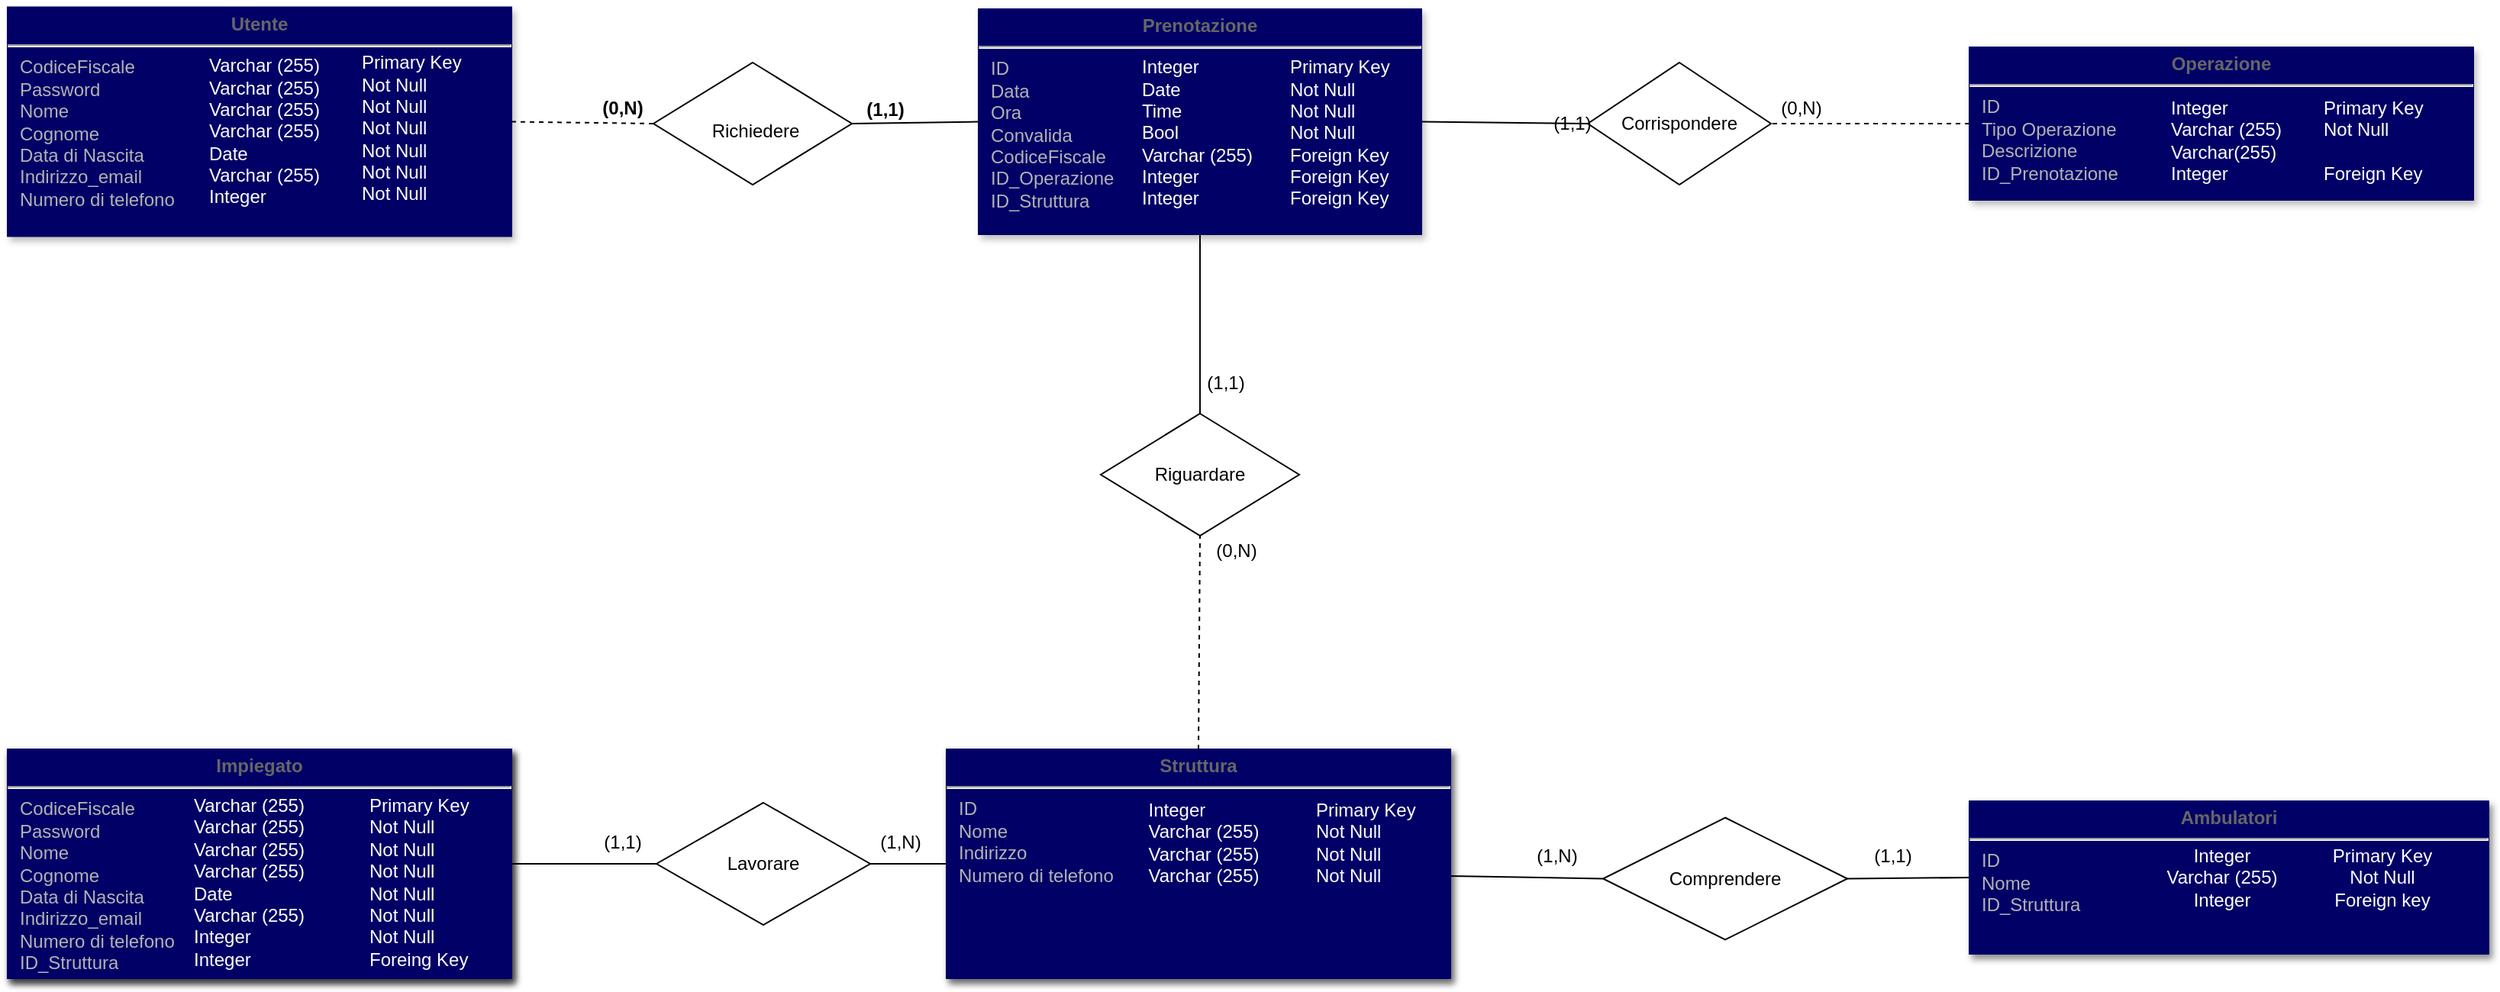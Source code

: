 <mxfile version="13.9.9" type="device"><diagram name="Page-1" id="efa7a0a1-bf9b-a30e-e6df-94a7791c09e9"><mxGraphModel dx="1086" dy="806" grid="1" gridSize="10" guides="1" tooltips="1" connect="1" arrows="1" fold="1" page="1" pageScale="1" pageWidth="826" pageHeight="1169" background="#ffffff" math="0" shadow="0"><root><mxCell id="0"/><mxCell id="1" parent="0"/><mxCell id="20" value="&lt;p style=&quot;margin: 4px 0px 0px ; text-align: center&quot;&gt;&lt;b&gt;&lt;font color=&quot;#666666&quot;&gt;Prenotazione&lt;/font&gt;&lt;/b&gt;&lt;/p&gt;&lt;hr&gt;&lt;p style=&quot;margin: 0px ; margin-left: 8px&quot;&gt;&lt;font color=&quot;#b3b3b3&quot;&gt;ID&lt;/font&gt;&lt;/p&gt;&lt;p style=&quot;margin: 0px ; margin-left: 8px&quot;&gt;&lt;font color=&quot;#b3b3b3&quot;&gt;Data&lt;/font&gt;&lt;/p&gt;&lt;p style=&quot;margin: 0px ; margin-left: 8px&quot;&gt;&lt;font color=&quot;#b3b3b3&quot;&gt;Ora&lt;/font&gt;&lt;/p&gt;&lt;p style=&quot;margin: 0px ; margin-left: 8px&quot;&gt;&lt;font color=&quot;#b3b3b3&quot;&gt;Convalida&lt;/font&gt;&lt;/p&gt;&lt;p style=&quot;margin: 0px ; margin-left: 8px&quot;&gt;&lt;font color=&quot;#b3b3b3&quot;&gt;CodiceFiscale&lt;/font&gt;&lt;/p&gt;&lt;p style=&quot;margin: 0px ; margin-left: 8px&quot;&gt;&lt;font color=&quot;#b3b3b3&quot;&gt;ID_Operazione&lt;/font&gt;&lt;/p&gt;&lt;p style=&quot;margin: 0px ; margin-left: 8px&quot;&gt;&lt;font color=&quot;#b3b3b3&quot;&gt;ID_Struttura&lt;/font&gt;&lt;/p&gt;" style="verticalAlign=top;align=left;overflow=fill;fontSize=12;fontFamily=Helvetica;html=1;shadow=1;fontColor=#003366;fillColor=#000066;strokeColor=#000066;" parent="1" vertex="1"><mxGeometry x="751" y="145" width="290" height="147.5" as="geometry"/></mxCell><mxCell id="iF1Satnm5P8hY6PcfvGE-114" value="&lt;font color=&quot;#ffffff&quot;&gt;Integer&lt;br&gt;Date&lt;br&gt;Time&lt;br&gt;Bool&lt;br&gt;Varchar (255)&lt;br&gt;Integer&lt;br&gt;Integer&lt;/font&gt;" style="rounded=0;whiteSpace=wrap;html=1;fillColor=none;align=left;strokeColor=none;" parent="1" vertex="1"><mxGeometry x="856" y="180.75" width="80" height="90" as="geometry"/></mxCell><mxCell id="iF1Satnm5P8hY6PcfvGE-115" value="&lt;font color=&quot;#ffffff&quot;&gt;Primary Key&lt;br&gt;Not Null&lt;br&gt;Not Null&lt;br&gt;Not Null&lt;br&gt;Foreign Key&lt;br&gt;Foreign Key&lt;br&gt;Foreign Key&lt;/font&gt;" style="rounded=0;whiteSpace=wrap;html=1;fillColor=none;align=left;strokeColor=none;" parent="1" vertex="1"><mxGeometry x="953" y="180.75" width="80" height="90" as="geometry"/></mxCell><mxCell id="iF1Satnm5P8hY6PcfvGE-119" value="&lt;p style=&quot;margin: 4px 0px 0px ; text-align: center&quot;&gt;&lt;b&gt;&lt;font color=&quot;#666666&quot;&gt;Utente&lt;/font&gt;&lt;/b&gt;&lt;/p&gt;&lt;hr&gt;&lt;p style=&quot;margin: 0px ; margin-left: 8px&quot;&gt;&lt;font color=&quot;#b3b3b3&quot;&gt;CodiceFiscale&lt;/font&gt;&lt;/p&gt;&lt;p style=&quot;margin: 0px ; margin-left: 8px&quot;&gt;&lt;font color=&quot;#b3b3b3&quot;&gt;Password&lt;/font&gt;&lt;/p&gt;&lt;p style=&quot;margin: 0px ; margin-left: 8px&quot;&gt;&lt;font color=&quot;#b3b3b3&quot;&gt;Nome&lt;/font&gt;&lt;/p&gt;&lt;p style=&quot;margin: 0px ; margin-left: 8px&quot;&gt;&lt;font color=&quot;#b3b3b3&quot;&gt;Cognome&lt;/font&gt;&lt;/p&gt;&lt;p style=&quot;margin: 0px ; margin-left: 8px&quot;&gt;&lt;font color=&quot;#b3b3b3&quot;&gt;Data di Nascita&lt;/font&gt;&lt;/p&gt;&lt;p style=&quot;margin: 0px ; margin-left: 8px&quot;&gt;&lt;font color=&quot;#b3b3b3&quot;&gt;Indirizzo_email&lt;/font&gt;&lt;/p&gt;&lt;p style=&quot;margin: 0px ; margin-left: 8px&quot;&gt;&lt;font color=&quot;#b3b3b3&quot;&gt;Numero di telefono&lt;/font&gt;&lt;/p&gt;" style="verticalAlign=top;align=left;overflow=fill;fontSize=12;fontFamily=Helvetica;html=1;shadow=1;fontColor=#003366;strokeColor=#000066;fillColor=#000066;" parent="1" vertex="1"><mxGeometry x="115" y="143.75" width="330" height="150" as="geometry"/></mxCell><mxCell id="iF1Satnm5P8hY6PcfvGE-120" value="&lt;font color=&quot;#ffffff&quot;&gt;Varchar (255)&lt;br&gt;Varchar (255)&lt;br&gt;Varchar (255)&lt;br&gt;Varchar (255)&lt;br&gt;Date&lt;br&gt;Varchar (255)&lt;br&gt;Integer&lt;/font&gt;" style="rounded=0;whiteSpace=wrap;html=1;fillColor=none;align=left;strokeColor=none;" parent="1" vertex="1"><mxGeometry x="245" y="179.75" width="80" height="90" as="geometry"/></mxCell><mxCell id="iF1Satnm5P8hY6PcfvGE-121" value="&lt;font color=&quot;#ffffff&quot;&gt;Primary Key&lt;br&gt;Not Null&lt;br&gt;Not Null&lt;br&gt;Not Null&lt;br&gt;Not Null&lt;br&gt;Not Null&lt;br&gt;Not Null&lt;/font&gt;" style="rounded=0;whiteSpace=wrap;html=1;fillColor=none;align=left;strokeColor=none;" parent="1" vertex="1"><mxGeometry x="345" y="178.25" width="80" height="90" as="geometry"/></mxCell><mxCell id="iF1Satnm5P8hY6PcfvGE-122" value="" style="rhombus;whiteSpace=wrap;html=1;fillColor=none;" parent="1" vertex="1"><mxGeometry x="538" y="180" width="130" height="80" as="geometry"/></mxCell><mxCell id="iF1Satnm5P8hY6PcfvGE-123" value="Richiedere" style="text;html=1;strokeColor=none;fillColor=none;align=center;verticalAlign=middle;whiteSpace=wrap;rounded=0;" parent="1" vertex="1"><mxGeometry x="585" y="214.5" width="40" height="20" as="geometry"/></mxCell><mxCell id="iF1Satnm5P8hY6PcfvGE-124" value="" style="endArrow=none;html=1;exitX=1;exitY=0.5;exitDx=0;exitDy=0;entryX=0;entryY=0.5;entryDx=0;entryDy=0;dashed=1;" parent="1" source="iF1Satnm5P8hY6PcfvGE-119" target="iF1Satnm5P8hY6PcfvGE-122" edge="1"><mxGeometry width="50" height="50" relative="1" as="geometry"><mxPoint x="530" y="200" as="sourcePoint"/><mxPoint x="580" y="150" as="targetPoint"/></mxGeometry></mxCell><mxCell id="iF1Satnm5P8hY6PcfvGE-125" value="" style="endArrow=none;html=1;exitX=1;exitY=0.5;exitDx=0;exitDy=0;entryX=0;entryY=0.5;entryDx=0;entryDy=0;" parent="1" source="iF1Satnm5P8hY6PcfvGE-122" target="20" edge="1"><mxGeometry width="50" height="50" relative="1" as="geometry"><mxPoint x="530" y="200" as="sourcePoint"/><mxPoint x="580" y="150" as="targetPoint"/></mxGeometry></mxCell><mxCell id="iF1Satnm5P8hY6PcfvGE-126" value="&lt;b&gt;(0,N)&lt;/b&gt;" style="text;html=1;strokeColor=none;fillColor=none;align=center;verticalAlign=middle;whiteSpace=wrap;rounded=0;" parent="1" vertex="1"><mxGeometry x="498" y="200" width="40" height="20" as="geometry"/></mxCell><mxCell id="iF1Satnm5P8hY6PcfvGE-127" value="&lt;b&gt;(1,1)&lt;/b&gt;" style="text;html=1;strokeColor=none;fillColor=none;align=center;verticalAlign=middle;whiteSpace=wrap;rounded=0;" parent="1" vertex="1"><mxGeometry x="670" y="201" width="40" height="20" as="geometry"/></mxCell><mxCell id="iF1Satnm5P8hY6PcfvGE-129" value="&lt;p style=&quot;margin: 4px 0px 0px ; text-align: center&quot;&gt;&lt;b&gt;Impiegato&lt;/b&gt;&lt;/p&gt;&lt;hr&gt;&lt;p style=&quot;margin: 0px ; margin-left: 8px&quot;&gt;CodiceFiscale&lt;/p&gt;&lt;p style=&quot;margin: 0px ; margin-left: 8px&quot;&gt;Password&lt;/p&gt;&lt;p style=&quot;margin: 0px ; margin-left: 8px&quot;&gt;Nome&lt;/p&gt;&lt;p style=&quot;margin: 0px ; margin-left: 8px&quot;&gt;Cognome&lt;/p&gt;&lt;p style=&quot;margin: 0px ; margin-left: 8px&quot;&gt;Data di Nascita&lt;/p&gt;&lt;p style=&quot;margin: 0px ; margin-left: 8px&quot;&gt;Indirizzo_email&lt;/p&gt;&lt;p style=&quot;margin: 0px ; margin-left: 8px&quot;&gt;Numero di telefono&lt;/p&gt;&lt;p style=&quot;margin: 0px ; margin-left: 8px&quot;&gt;ID_Struttura&lt;/p&gt;" style="verticalAlign=top;align=left;overflow=fill;fontSize=12;fontFamily=Helvetica;html=1;strokeColor=#003366;shadow=1;fillColor=#D4E1F5;fontColor=#003366" parent="1" vertex="1"><mxGeometry x="115" y="630" width="330" height="150" as="geometry"/></mxCell><mxCell id="iF1Satnm5P8hY6PcfvGE-130" value="Varchar (255)&lt;br&gt;Varchar (255)&lt;br&gt;Varchar (255)&lt;br&gt;Varchar (255)&lt;br&gt;Date&lt;br&gt;Varchar (255)&lt;br&gt;Integer&lt;br&gt;Integer" style="rounded=0;whiteSpace=wrap;html=1;fillColor=none;align=left;strokeColor=none;" parent="1" vertex="1"><mxGeometry x="245" y="672" width="80" height="90" as="geometry"/></mxCell><mxCell id="iF1Satnm5P8hY6PcfvGE-131" value="Primary Key&lt;br&gt;Not Null&lt;br&gt;Not Null&lt;br&gt;Not Null&lt;br&gt;Not Null&lt;br&gt;Not Null&lt;br&gt;Not Null&lt;br&gt;Foreign Key" style="rounded=0;whiteSpace=wrap;html=1;fillColor=none;align=left;strokeColor=none;" parent="1" vertex="1"><mxGeometry x="345" y="668.5" width="80" height="95.5" as="geometry"/></mxCell><mxCell id="iF1Satnm5P8hY6PcfvGE-132" value="&lt;p style=&quot;margin: 4px 0px 0px ; text-align: center&quot;&gt;&lt;b&gt;Struttura&lt;/b&gt;&lt;/p&gt;&lt;hr&gt;&lt;p style=&quot;margin: 0px ; margin-left: 8px&quot;&gt;ID&lt;/p&gt;&lt;p style=&quot;margin: 0px ; margin-left: 8px&quot;&gt;Nome&lt;/p&gt;&lt;p style=&quot;margin: 0px ; margin-left: 8px&quot;&gt;Indirizzo&lt;/p&gt;&lt;p style=&quot;margin: 0px ; margin-left: 8px&quot;&gt;Numero di telefono&lt;/p&gt;&lt;p style=&quot;margin: 0px ; margin-left: 8px&quot;&gt;&lt;br&gt;&lt;/p&gt;" style="verticalAlign=top;align=left;overflow=fill;fontSize=12;fontFamily=Helvetica;html=1;strokeColor=#003366;shadow=1;fillColor=#D4E1F5;fontColor=#003366" parent="1" vertex="1"><mxGeometry x="730" y="630" width="330" height="150" as="geometry"/></mxCell><mxCell id="iF1Satnm5P8hY6PcfvGE-133" value="Integer&lt;br&gt;Varchar (255)&lt;br&gt;Varchar (255)&lt;br&gt;Varchar (255)" style="rounded=0;whiteSpace=wrap;html=1;fillColor=none;align=left;strokeColor=none;" parent="1" vertex="1"><mxGeometry x="865" y="646" width="80" height="90" as="geometry"/></mxCell><mxCell id="iF1Satnm5P8hY6PcfvGE-134" value="Primary Key&lt;br&gt;Not Null&lt;br&gt;Not Null&lt;br&gt;Not Null&lt;br&gt;" style="rounded=0;whiteSpace=wrap;html=1;fillColor=none;align=left;strokeColor=none;" parent="1" vertex="1"><mxGeometry x="980" y="645.5" width="80" height="90" as="geometry"/></mxCell><mxCell id="iF1Satnm5P8hY6PcfvGE-135" value="Lavorare" style="rhombus;whiteSpace=wrap;html=1;fillColor=none;" parent="1" vertex="1"><mxGeometry x="540" y="665" width="140" height="80" as="geometry"/></mxCell><mxCell id="iF1Satnm5P8hY6PcfvGE-136" value="" style="endArrow=none;html=1;exitX=1;exitY=0.5;exitDx=0;exitDy=0;entryX=0;entryY=0.5;entryDx=0;entryDy=0;" parent="1" source="iF1Satnm5P8hY6PcfvGE-129" target="iF1Satnm5P8hY6PcfvGE-135" edge="1"><mxGeometry width="50" height="50" relative="1" as="geometry"><mxPoint x="600" y="640" as="sourcePoint"/><mxPoint x="530" y="730" as="targetPoint"/></mxGeometry></mxCell><mxCell id="iF1Satnm5P8hY6PcfvGE-137" value="" style="endArrow=none;html=1;exitX=1;exitY=0.5;exitDx=0;exitDy=0;entryX=0;entryY=0.5;entryDx=0;entryDy=0;" parent="1" source="iF1Satnm5P8hY6PcfvGE-135" target="iF1Satnm5P8hY6PcfvGE-132" edge="1"><mxGeometry width="50" height="50" relative="1" as="geometry"><mxPoint x="600" y="640" as="sourcePoint"/><mxPoint x="650" y="590" as="targetPoint"/></mxGeometry></mxCell><mxCell id="iF1Satnm5P8hY6PcfvGE-138" value="(1,1)" style="text;html=1;strokeColor=none;fillColor=none;align=center;verticalAlign=middle;whiteSpace=wrap;rounded=0;" parent="1" vertex="1"><mxGeometry x="498" y="681" width="40" height="20" as="geometry"/></mxCell><mxCell id="iF1Satnm5P8hY6PcfvGE-139" value="(1,N)" style="text;html=1;strokeColor=none;fillColor=none;align=center;verticalAlign=middle;whiteSpace=wrap;rounded=0;" parent="1" vertex="1"><mxGeometry x="680" y="681" width="40" height="20" as="geometry"/></mxCell><mxCell id="iF1Satnm5P8hY6PcfvGE-140" value="Riguardare" style="rhombus;whiteSpace=wrap;html=1;fillColor=none;" parent="1" vertex="1"><mxGeometry x="831" y="410" width="130" height="80" as="geometry"/></mxCell><mxCell id="iF1Satnm5P8hY6PcfvGE-141" value="" style="endArrow=none;html=1;entryX=0.5;entryY=1;entryDx=0;entryDy=0;exitX=0.5;exitY=0;exitDx=0;exitDy=0;" parent="1" source="iF1Satnm5P8hY6PcfvGE-140" target="20" edge="1"><mxGeometry width="50" height="50" relative="1" as="geometry"><mxPoint x="790" y="500" as="sourcePoint"/><mxPoint x="840" y="450" as="targetPoint"/></mxGeometry></mxCell><mxCell id="iF1Satnm5P8hY6PcfvGE-142" value="" style="endArrow=none;html=1;entryX=0.5;entryY=1;entryDx=0;entryDy=0;exitX=0.5;exitY=0;exitDx=0;exitDy=0;dashed=1;" parent="1" source="iF1Satnm5P8hY6PcfvGE-132" target="iF1Satnm5P8hY6PcfvGE-140" edge="1"><mxGeometry width="50" height="50" relative="1" as="geometry"><mxPoint x="790" y="500" as="sourcePoint"/><mxPoint x="840" y="450" as="targetPoint"/></mxGeometry></mxCell><mxCell id="iF1Satnm5P8hY6PcfvGE-143" value="(1,1)" style="text;html=1;strokeColor=none;fillColor=none;align=center;verticalAlign=middle;whiteSpace=wrap;rounded=0;" parent="1" vertex="1"><mxGeometry x="893" y="380" width="40" height="20" as="geometry"/></mxCell><mxCell id="iF1Satnm5P8hY6PcfvGE-144" value="(0,N)" style="text;html=1;strokeColor=none;fillColor=none;align=center;verticalAlign=middle;whiteSpace=wrap;rounded=0;" parent="1" vertex="1"><mxGeometry x="900" y="490" width="40" height="20" as="geometry"/></mxCell><mxCell id="iF1Satnm5P8hY6PcfvGE-145" value="&lt;p style=&quot;margin: 4px 0px 0px ; text-align: center&quot;&gt;&lt;b&gt;&lt;font color=&quot;#666666&quot;&gt;Operazione&lt;/font&gt;&lt;/b&gt;&lt;/p&gt;&lt;hr&gt;&lt;p style=&quot;margin: 0px ; margin-left: 8px&quot;&gt;&lt;font color=&quot;#b3b3b3&quot;&gt;ID&lt;/font&gt;&lt;/p&gt;&lt;p style=&quot;margin: 0px ; margin-left: 8px&quot;&gt;&lt;font color=&quot;#b3b3b3&quot;&gt;Tipo Operazione&lt;/font&gt;&lt;/p&gt;&lt;p style=&quot;margin: 0px ; margin-left: 8px&quot;&gt;&lt;font color=&quot;#b3b3b3&quot;&gt;Descrizione&lt;/font&gt;&lt;/p&gt;&lt;p style=&quot;margin: 0px ; margin-left: 8px&quot;&gt;&lt;font color=&quot;#b3b3b3&quot;&gt;ID_Prenotazione&lt;/font&gt;&lt;/p&gt;&lt;p style=&quot;margin: 0px ; margin-left: 8px&quot;&gt;&lt;br&gt;&lt;/p&gt;" style="verticalAlign=top;align=left;overflow=fill;fontSize=12;fontFamily=Helvetica;html=1;shadow=1;fontColor=#003366;fillColor=#000066;strokeColor=#000066;" parent="1" vertex="1"><mxGeometry x="1400" y="170" width="330" height="100" as="geometry"/></mxCell><mxCell id="iF1Satnm5P8hY6PcfvGE-146" value="&lt;font color=&quot;#ffffff&quot;&gt;Integer&lt;br&gt;Varchar (255)&lt;br&gt;Varchar(255)&lt;br&gt;Integer&lt;/font&gt;" style="rounded=0;whiteSpace=wrap;html=1;fillColor=none;align=left;strokeColor=none;" parent="1" vertex="1"><mxGeometry x="1530" y="186" width="80" height="90" as="geometry"/></mxCell><mxCell id="iF1Satnm5P8hY6PcfvGE-147" value="&lt;font color=&quot;#ffffff&quot;&gt;Primary Key&lt;br&gt;Not Null&lt;br&gt;&lt;br&gt;Foreign Key&lt;/font&gt;" style="rounded=0;whiteSpace=wrap;html=1;fillColor=none;align=left;strokeColor=none;" parent="1" vertex="1"><mxGeometry x="1630" y="186" width="80" height="90" as="geometry"/></mxCell><mxCell id="iF1Satnm5P8hY6PcfvGE-148" value="Corrispondere" style="rhombus;whiteSpace=wrap;html=1;fillColor=none;rotation=0;" parent="1" vertex="1"><mxGeometry x="1150" y="180" width="120" height="80" as="geometry"/></mxCell><mxCell id="iF1Satnm5P8hY6PcfvGE-149" value="" style="endArrow=none;html=1;dashed=1;entryX=1;entryY=0.5;entryDx=0;entryDy=0;exitX=0;exitY=0.5;exitDx=0;exitDy=0;" parent="1" source="iF1Satnm5P8hY6PcfvGE-145" target="iF1Satnm5P8hY6PcfvGE-148" edge="1"><mxGeometry width="50" height="50" relative="1" as="geometry"><mxPoint x="1170" y="470" as="sourcePoint"/><mxPoint x="1220" y="420" as="targetPoint"/></mxGeometry></mxCell><mxCell id="iF1Satnm5P8hY6PcfvGE-150" value="" style="endArrow=none;html=1;entryX=1;entryY=0.5;entryDx=0;entryDy=0;exitX=0;exitY=0.5;exitDx=0;exitDy=0;" parent="1" source="iF1Satnm5P8hY6PcfvGE-148" target="20" edge="1"><mxGeometry width="50" height="50" relative="1" as="geometry"><mxPoint x="1170" y="470" as="sourcePoint"/><mxPoint x="1220" y="420" as="targetPoint"/></mxGeometry></mxCell><mxCell id="iF1Satnm5P8hY6PcfvGE-151" value="(1,1)" style="text;html=1;strokeColor=none;fillColor=none;align=center;verticalAlign=middle;whiteSpace=wrap;rounded=0;rotation=0;" parent="1" vertex="1"><mxGeometry x="1330" y="690" width="40" height="20" as="geometry"/></mxCell><mxCell id="iF1Satnm5P8hY6PcfvGE-152" value="(0,N)" style="text;html=1;strokeColor=none;fillColor=none;align=center;verticalAlign=middle;whiteSpace=wrap;rounded=0;rotation=0;" parent="1" vertex="1"><mxGeometry x="1270" y="200" width="40" height="20" as="geometry"/></mxCell><mxCell id="WU54DAAFOW1WzIiQXETw-20" value="&lt;p style=&quot;margin: 4px 0px 0px ; text-align: center&quot;&gt;&lt;b&gt;Visita&lt;/b&gt;&lt;/p&gt;&lt;hr&gt;&lt;p style=&quot;margin: 0px ; margin-left: 8px&quot;&gt;ID&lt;/p&gt;&lt;p style=&quot;margin: 0px ; margin-left: 8px&quot;&gt;ID_Struttura&lt;/p&gt;&lt;p style=&quot;margin: 0px ; margin-left: 8px&quot;&gt;ID_Operazione&lt;/p&gt;" style="verticalAlign=top;align=left;overflow=fill;fontSize=12;fontFamily=Helvetica;html=1;strokeColor=#003366;shadow=1;fillColor=#D4E1F5;fontColor=#003366" parent="1" vertex="1"><mxGeometry x="1400" y="664" width="340" height="100" as="geometry"/></mxCell><mxCell id="WU54DAAFOW1WzIiQXETw-21" value="Integer&lt;br&gt;Integer&lt;br&gt;Integer" style="rounded=0;whiteSpace=wrap;html=1;fillColor=none;align=left;strokeColor=none;" parent="1" vertex="1"><mxGeometry x="1525" y="669.75" width="80" height="90" as="geometry"/></mxCell><mxCell id="WU54DAAFOW1WzIiQXETw-22" value="Primary Key&lt;br&gt;Primary Key,Foreign Key&lt;br&gt;Primary Key,Foreign Key" style="rounded=0;whiteSpace=wrap;html=1;fillColor=none;align=left;strokeColor=none;" parent="1" vertex="1"><mxGeometry x="1590" y="667.75" width="140" height="90" as="geometry"/></mxCell><mxCell id="WU54DAAFOW1WzIiQXETw-23" value="Comprendere" style="rhombus;whiteSpace=wrap;html=1;" parent="1" vertex="1"><mxGeometry x="1160" y="674.75" width="160" height="80" as="geometry"/></mxCell><mxCell id="WU54DAAFOW1WzIiQXETw-24" value="" style="endArrow=none;html=1;exitX=1;exitY=0.75;exitDx=0;exitDy=0;entryX=0;entryY=0.5;entryDx=0;entryDy=0;" parent="1" source="iF1Satnm5P8hY6PcfvGE-134" target="WU54DAAFOW1WzIiQXETw-23" edge="1"><mxGeometry width="50" height="50" relative="1" as="geometry"><mxPoint x="1280" y="670" as="sourcePoint"/><mxPoint x="1330" y="620" as="targetPoint"/></mxGeometry></mxCell><mxCell id="WU54DAAFOW1WzIiQXETw-25" value="" style="endArrow=none;html=1;exitX=1;exitY=0.5;exitDx=0;exitDy=0;entryX=0;entryY=0.5;entryDx=0;entryDy=0;" parent="1" source="WU54DAAFOW1WzIiQXETw-23" target="WU54DAAFOW1WzIiQXETw-20" edge="1"><mxGeometry width="50" height="50" relative="1" as="geometry"><mxPoint x="1290" y="680" as="sourcePoint"/><mxPoint x="1340" y="630" as="targetPoint"/></mxGeometry></mxCell><mxCell id="WU54DAAFOW1WzIiQXETw-30" value="(1,1)" style="text;html=1;strokeColor=none;fillColor=none;align=center;verticalAlign=middle;whiteSpace=wrap;rounded=0;rotation=0;" parent="1" vertex="1"><mxGeometry x="1120" y="210" width="40" height="20" as="geometry"/></mxCell><mxCell id="WU54DAAFOW1WzIiQXETw-31" value="(1,N)" style="text;html=1;strokeColor=none;fillColor=none;align=center;verticalAlign=middle;whiteSpace=wrap;rounded=0;" parent="1" vertex="1"><mxGeometry x="1110" y="690" width="40" height="20" as="geometry"/></mxCell><mxCell id="GUdUk-1y_8xa30U6vUKr-20" value="&lt;p style=&quot;margin: 4px 0px 0px ; text-align: center&quot;&gt;&lt;b&gt;Impiegato&lt;/b&gt;&lt;/p&gt;&lt;hr&gt;&lt;p style=&quot;margin: 0px ; margin-left: 8px&quot;&gt;CodiceFiscale&lt;/p&gt;&lt;p style=&quot;margin: 0px ; margin-left: 8px&quot;&gt;Password&lt;/p&gt;&lt;p style=&quot;margin: 0px ; margin-left: 8px&quot;&gt;Nome&lt;/p&gt;&lt;p style=&quot;margin: 0px ; margin-left: 8px&quot;&gt;Cognome&lt;/p&gt;&lt;p style=&quot;margin: 0px ; margin-left: 8px&quot;&gt;Data di Nascita&lt;/p&gt;&lt;p style=&quot;margin: 0px ; margin-left: 8px&quot;&gt;Indirizzo_email&lt;/p&gt;&lt;p style=&quot;margin: 0px ; margin-left: 8px&quot;&gt;Numero di telefono&lt;/p&gt;&lt;p style=&quot;margin: 0px ; margin-left: 8px&quot;&gt;ID_Struttura&lt;/p&gt;" style="verticalAlign=top;align=left;overflow=fill;fontSize=12;fontFamily=Helvetica;html=1;strokeColor=#003366;shadow=1;fillColor=#D4E1F5;fontColor=#003366" parent="1" vertex="1"><mxGeometry x="115" y="630" width="330" height="150" as="geometry"/></mxCell><mxCell id="GUdUk-1y_8xa30U6vUKr-21" value="&lt;p style=&quot;margin: 4px 0px 0px ; text-align: center&quot;&gt;&lt;b&gt;Impiegato&lt;/b&gt;&lt;/p&gt;&lt;hr&gt;&lt;p style=&quot;margin: 0px ; margin-left: 8px&quot;&gt;CodiceFiscale&lt;/p&gt;&lt;p style=&quot;margin: 0px ; margin-left: 8px&quot;&gt;Password&lt;/p&gt;&lt;p style=&quot;margin: 0px ; margin-left: 8px&quot;&gt;Nome&lt;/p&gt;&lt;p style=&quot;margin: 0px ; margin-left: 8px&quot;&gt;Cognome&lt;/p&gt;&lt;p style=&quot;margin: 0px ; margin-left: 8px&quot;&gt;Data di Nascita&lt;/p&gt;&lt;p style=&quot;margin: 0px ; margin-left: 8px&quot;&gt;Indirizzo_email&lt;/p&gt;&lt;p style=&quot;margin: 0px ; margin-left: 8px&quot;&gt;Numero di telefono&lt;/p&gt;&lt;p style=&quot;margin: 0px ; margin-left: 8px&quot;&gt;ID_Struttura&lt;/p&gt;" style="verticalAlign=top;align=left;overflow=fill;fontSize=12;fontFamily=Helvetica;html=1;strokeColor=#003366;shadow=1;fillColor=#D4E1F5;fontColor=#003366" parent="1" vertex="1"><mxGeometry x="115" y="630" width="330" height="150" as="geometry"/></mxCell><mxCell id="GUdUk-1y_8xa30U6vUKr-22" value="&lt;p style=&quot;margin: 4px 0px 0px ; text-align: center&quot;&gt;&lt;b&gt;Impiegato&lt;/b&gt;&lt;/p&gt;&lt;hr&gt;&lt;p style=&quot;margin: 0px ; margin-left: 8px&quot;&gt;CodiceFiscale&lt;/p&gt;&lt;p style=&quot;margin: 0px ; margin-left: 8px&quot;&gt;Password&lt;/p&gt;&lt;p style=&quot;margin: 0px ; margin-left: 8px&quot;&gt;Nome&lt;/p&gt;&lt;p style=&quot;margin: 0px ; margin-left: 8px&quot;&gt;Cognome&lt;/p&gt;&lt;p style=&quot;margin: 0px ; margin-left: 8px&quot;&gt;Data di Nascita&lt;/p&gt;&lt;p style=&quot;margin: 0px ; margin-left: 8px&quot;&gt;Indirizzo_email&lt;/p&gt;&lt;p style=&quot;margin: 0px ; margin-left: 8px&quot;&gt;Numero di telefono&lt;/p&gt;&lt;p style=&quot;margin: 0px ; margin-left: 8px&quot;&gt;ID_Struttura&lt;/p&gt;" style="verticalAlign=top;align=left;overflow=fill;fontSize=12;fontFamily=Helvetica;html=1;strokeColor=#003366;shadow=1;fillColor=#D4E1F5;fontColor=#003366" parent="1" vertex="1"><mxGeometry x="115" y="630" width="330" height="150" as="geometry"/></mxCell><mxCell id="GUdUk-1y_8xa30U6vUKr-23" value="&lt;p style=&quot;margin: 4px 0px 0px ; text-align: center&quot;&gt;&lt;b&gt;Struttura&lt;/b&gt;&lt;/p&gt;&lt;hr&gt;&lt;p style=&quot;margin: 0px ; margin-left: 8px&quot;&gt;ID&lt;/p&gt;&lt;p style=&quot;margin: 0px ; margin-left: 8px&quot;&gt;Nome&lt;/p&gt;&lt;p style=&quot;margin: 0px ; margin-left: 8px&quot;&gt;Indirizzo&lt;/p&gt;&lt;p style=&quot;margin: 0px ; margin-left: 8px&quot;&gt;Numero di telefono&lt;/p&gt;&lt;p style=&quot;margin: 0px ; margin-left: 8px&quot;&gt;&lt;br&gt;&lt;/p&gt;" style="verticalAlign=top;align=left;overflow=fill;fontSize=12;fontFamily=Helvetica;html=1;strokeColor=#003366;shadow=1;fillColor=#D4E1F5;fontColor=#003366" parent="1" vertex="1"><mxGeometry x="730" y="630" width="330" height="150" as="geometry"/></mxCell><mxCell id="GUdUk-1y_8xa30U6vUKr-24" value="&lt;p style=&quot;margin: 4px 0px 0px ; text-align: center&quot;&gt;&lt;b&gt;&lt;font color=&quot;#666666&quot;&gt;Impiegato&lt;/font&gt;&lt;/b&gt;&lt;/p&gt;&lt;hr&gt;&lt;p style=&quot;margin: 0px ; margin-left: 8px&quot;&gt;&lt;font color=&quot;#b3b3b3&quot;&gt;CodiceFiscale&lt;/font&gt;&lt;/p&gt;&lt;p style=&quot;margin: 0px ; margin-left: 8px&quot;&gt;&lt;font color=&quot;#b3b3b3&quot;&gt;Password&lt;/font&gt;&lt;/p&gt;&lt;p style=&quot;margin: 0px ; margin-left: 8px&quot;&gt;&lt;font color=&quot;#b3b3b3&quot;&gt;Nome&lt;/font&gt;&lt;/p&gt;&lt;p style=&quot;margin: 0px ; margin-left: 8px&quot;&gt;&lt;font color=&quot;#b3b3b3&quot;&gt;Cognome&lt;/font&gt;&lt;/p&gt;&lt;p style=&quot;margin: 0px ; margin-left: 8px&quot;&gt;&lt;font color=&quot;#b3b3b3&quot;&gt;Data di Nascita&lt;/font&gt;&lt;/p&gt;&lt;p style=&quot;margin: 0px ; margin-left: 8px&quot;&gt;&lt;font color=&quot;#b3b3b3&quot;&gt;Indirizzo_email&lt;/font&gt;&lt;/p&gt;&lt;p style=&quot;margin: 0px ; margin-left: 8px&quot;&gt;&lt;font color=&quot;#b3b3b3&quot;&gt;Numero di telefono&lt;/font&gt;&lt;/p&gt;&lt;p style=&quot;margin: 0px ; margin-left: 8px&quot;&gt;&lt;font color=&quot;#b3b3b3&quot;&gt;ID_Struttura&lt;/font&gt;&lt;/p&gt;" style="verticalAlign=top;align=left;overflow=fill;fontSize=12;fontFamily=Helvetica;html=1;shadow=1;fontColor=#003366;strokeColor=#000066;fillColor=#000066;" parent="1" vertex="1"><mxGeometry x="115" y="630" width="330" height="150" as="geometry"/></mxCell><mxCell id="GUdUk-1y_8xa30U6vUKr-25" value="&lt;p style=&quot;margin: 4px 0px 0px ; text-align: center&quot;&gt;&lt;b&gt;&lt;font color=&quot;#666666&quot;&gt;Struttura&lt;/font&gt;&lt;/b&gt;&lt;/p&gt;&lt;hr&gt;&lt;p style=&quot;margin: 0px ; margin-left: 8px&quot;&gt;&lt;font color=&quot;#b3b3b3&quot;&gt;ID&lt;/font&gt;&lt;/p&gt;&lt;p style=&quot;margin: 0px ; margin-left: 8px&quot;&gt;&lt;font color=&quot;#b3b3b3&quot;&gt;Nome&lt;/font&gt;&lt;/p&gt;&lt;p style=&quot;margin: 0px ; margin-left: 8px&quot;&gt;&lt;font color=&quot;#b3b3b3&quot;&gt;Indirizzo&lt;/font&gt;&lt;/p&gt;&lt;p style=&quot;margin: 0px ; margin-left: 8px&quot;&gt;&lt;font color=&quot;#b3b3b3&quot;&gt;Numero di telefono&lt;/font&gt;&lt;/p&gt;&lt;p style=&quot;margin: 0px ; margin-left: 8px&quot;&gt;&lt;br&gt;&lt;/p&gt;" style="verticalAlign=top;align=left;overflow=fill;fontSize=12;fontFamily=Helvetica;html=1;shadow=1;fontColor=#003366;strokeColor=#000066;fillColor=#000066;" parent="1" vertex="1"><mxGeometry x="730" y="630" width="330" height="150" as="geometry"/></mxCell><mxCell id="GUdUk-1y_8xa30U6vUKr-26" value="&lt;p style=&quot;margin: 4px 0px 0px ; text-align: center&quot;&gt;&lt;b&gt;&lt;font color=&quot;#666666&quot;&gt;Ambulatori&lt;/font&gt;&lt;/b&gt;&lt;/p&gt;&lt;hr&gt;&lt;p style=&quot;margin: 0px ; margin-left: 8px&quot;&gt;&lt;font color=&quot;#b3b3b3&quot;&gt;ID&lt;/font&gt;&lt;/p&gt;&lt;p style=&quot;margin: 0px ; margin-left: 8px&quot;&gt;&lt;font color=&quot;#b3b3b3&quot;&gt;Nome&lt;/font&gt;&lt;/p&gt;&lt;p style=&quot;margin: 0px ; margin-left: 8px&quot;&gt;&lt;font color=&quot;#b3b3b3&quot;&gt;ID_Struttura&lt;/font&gt;&lt;/p&gt;&lt;p style=&quot;margin: 0px ; margin-left: 8px&quot;&gt;&lt;br&gt;&lt;/p&gt;" style="verticalAlign=top;align=left;overflow=fill;fontSize=12;fontFamily=Helvetica;html=1;shadow=1;fontColor=#003366;strokeColor=#000066;fillColor=#000066;" parent="1" vertex="1"><mxGeometry x="1400" y="664" width="340" height="100" as="geometry"/></mxCell><mxCell id="GUdUk-1y_8xa30U6vUKr-27" value="&lt;font color=&quot;#ffffff&quot;&gt;Varchar (255)&lt;br&gt;Varchar (255)&lt;br&gt;Varchar (255)&lt;br&gt;Varchar (255)&lt;br&gt;Date&lt;br&gt;Varchar (255)&lt;br&gt;Integer&lt;br&gt;Integer&lt;/font&gt;" style="text;html=1;align=left;verticalAlign=middle;resizable=0;points=[];autosize=1;" parent="1" vertex="1"><mxGeometry x="235" y="657" width="90" height="120" as="geometry"/></mxCell><mxCell id="GUdUk-1y_8xa30U6vUKr-28" value="&lt;font color=&quot;#ffffff&quot;&gt;Primary Key&lt;br&gt;Not Null&lt;br&gt;Not Null&lt;br&gt;Not Null&lt;br&gt;Not Null&lt;br&gt;Not Null&lt;br&gt;Not Null&lt;br&gt;&lt;/font&gt;&lt;div&gt;&lt;span&gt;&lt;font color=&quot;#ffffff&quot;&gt;Foreing Key&lt;/font&gt;&lt;/span&gt;&lt;/div&gt;" style="text;html=1;align=left;verticalAlign=middle;resizable=0;points=[];autosize=1;" parent="1" vertex="1"><mxGeometry x="350" y="657" width="80" height="120" as="geometry"/></mxCell><mxCell id="GUdUk-1y_8xa30U6vUKr-29" value="&lt;div style=&quot;text-align: left&quot;&gt;&lt;span&gt;&lt;font color=&quot;#ffffff&quot;&gt;Integer&lt;/font&gt;&lt;/span&gt;&lt;/div&gt;&lt;div style=&quot;text-align: left&quot;&gt;&lt;span&gt;&lt;font color=&quot;#ffffff&quot;&gt;Varchar (255)&lt;/font&gt;&lt;/span&gt;&lt;/div&gt;&lt;div style=&quot;text-align: left&quot;&gt;&lt;span&gt;&lt;font color=&quot;#ffffff&quot;&gt;Varchar (255)&lt;/font&gt;&lt;/span&gt;&lt;/div&gt;&lt;div style=&quot;text-align: left&quot;&gt;&lt;span&gt;&lt;font color=&quot;#ffffff&quot;&gt;Varchar (255)&lt;/font&gt;&lt;/span&gt;&lt;/div&gt;" style="text;html=1;align=center;verticalAlign=middle;resizable=0;points=[];autosize=1;" parent="1" vertex="1"><mxGeometry x="853" y="660.5" width="90" height="60" as="geometry"/></mxCell><mxCell id="GUdUk-1y_8xa30U6vUKr-30" value="&lt;font color=&quot;#ffffff&quot;&gt;Primary Key&lt;br&gt;Not Null&lt;br&gt;Not Null&lt;b&gt;&lt;br&gt;&lt;/b&gt;Not Null&lt;/font&gt;" style="text;html=1;align=left;verticalAlign=middle;resizable=0;points=[];autosize=1;" parent="1" vertex="1"><mxGeometry x="970" y="661" width="80" height="60" as="geometry"/></mxCell><mxCell id="GUdUk-1y_8xa30U6vUKr-31" value="&lt;font color=&quot;#ffffff&quot;&gt;Integer&lt;br&gt;Varchar (255)&lt;br&gt;Integer&lt;/font&gt;" style="text;html=1;align=center;verticalAlign=middle;resizable=0;points=[];autosize=1;" parent="1" vertex="1"><mxGeometry x="1520" y="689" width="90" height="50" as="geometry"/></mxCell><mxCell id="GUdUk-1y_8xa30U6vUKr-32" value="&lt;font color=&quot;#ffffff&quot;&gt;Primary Key&lt;br&gt;Not Null&lt;br&gt;Foreign key&lt;/font&gt;" style="text;html=1;align=center;verticalAlign=middle;resizable=0;points=[];autosize=1;" parent="1" vertex="1"><mxGeometry x="1630" y="689" width="80" height="50" as="geometry"/></mxCell></root></mxGraphModel></diagram></mxfile>